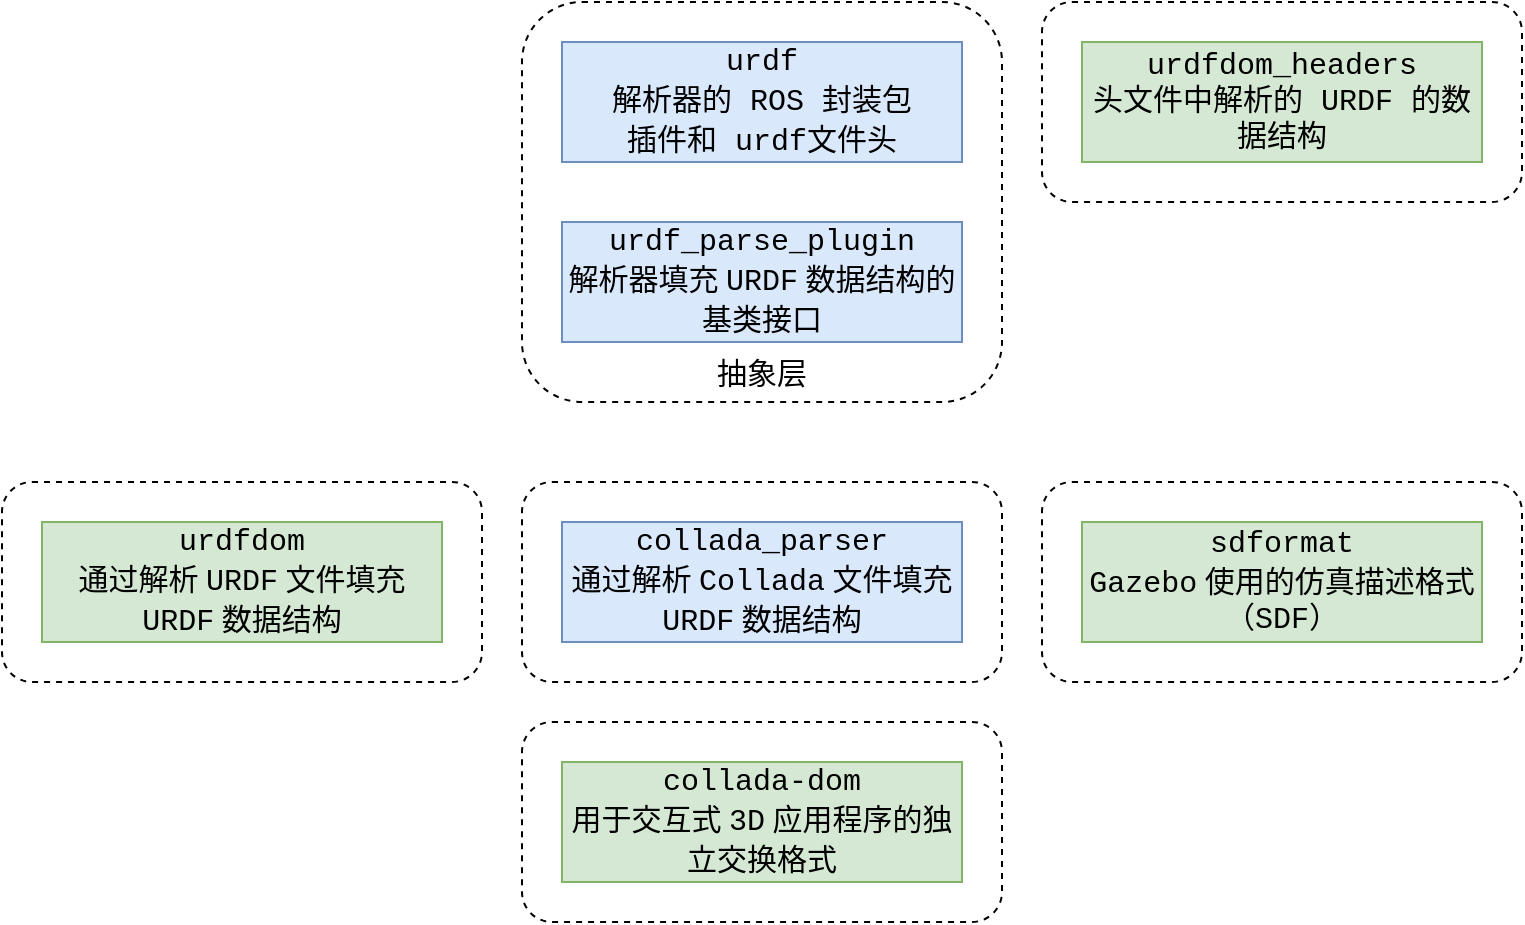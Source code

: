 <mxfile version="26.0.3">
  <diagram name="Page-1" id="VeqiZ1rBR46TBuChe6Sr">
    <mxGraphModel dx="926" dy="1139" grid="1" gridSize="10" guides="1" tooltips="1" connect="1" arrows="1" fold="1" page="1" pageScale="1" pageWidth="827" pageHeight="1169" math="0" shadow="0">
      <root>
        <mxCell id="0" />
        <mxCell id="1" parent="0" />
        <mxCell id="J7E_O0jyxwBRZn3jiCba-1" value="" style="rounded=1;whiteSpace=wrap;html=1;fillColor=none;dashed=1;strokeColor=default;" vertex="1" parent="1">
          <mxGeometry x="300" y="200" width="240" height="200" as="geometry" />
        </mxCell>
        <mxCell id="J7E_O0jyxwBRZn3jiCba-2" value="urdf&lt;div&gt;&lt;font face=&quot;STZhongsong&quot;&gt;解析器的&lt;/font&gt; ROS &lt;font face=&quot;STZhongsong&quot;&gt;封装包&lt;/font&gt;&lt;/div&gt;&lt;div&gt;&lt;font face=&quot;STZhongsong&quot;&gt;插件和&lt;/font&gt; urdf&lt;font face=&quot;STZhongsong&quot;&gt;文件头&lt;/font&gt;&lt;/div&gt;" style="rounded=0;whiteSpace=wrap;html=1;fillColor=#dae8fc;strokeColor=#6c8ebf;fontSize=15;fontFamily=Courier New;" vertex="1" parent="1">
          <mxGeometry x="320" y="220" width="200" height="60" as="geometry" />
        </mxCell>
        <mxCell id="J7E_O0jyxwBRZn3jiCba-3" value="urdf_parse_plugin&lt;div&gt;&lt;font face=&quot;STZhongsong&quot;&gt;解析器填充 &lt;/font&gt;&lt;font face=&quot;Courier New&quot;&gt;URDF&lt;/font&gt;&lt;font face=&quot;STZhongsong&quot;&gt; 数据结构的基类接口&lt;/font&gt;&lt;/div&gt;" style="rounded=0;whiteSpace=wrap;html=1;fillColor=#dae8fc;strokeColor=#6c8ebf;fontSize=15;fontFamily=Courier New;" vertex="1" parent="1">
          <mxGeometry x="320" y="310" width="200" height="60" as="geometry" />
        </mxCell>
        <mxCell id="J7E_O0jyxwBRZn3jiCba-4" value="&lt;font style=&quot;font-size: 15px;&quot; face=&quot;STZhongsong&quot;&gt;抽象层&lt;/font&gt;" style="text;html=1;align=center;verticalAlign=middle;whiteSpace=wrap;rounded=0;" vertex="1" parent="1">
          <mxGeometry x="390" y="370" width="60" height="30" as="geometry" />
        </mxCell>
        <mxCell id="J7E_O0jyxwBRZn3jiCba-5" value="" style="rounded=1;whiteSpace=wrap;html=1;fillColor=none;dashed=1;strokeColor=default;" vertex="1" parent="1">
          <mxGeometry x="300" y="440" width="240" height="100" as="geometry" />
        </mxCell>
        <mxCell id="J7E_O0jyxwBRZn3jiCba-7" value="&lt;div&gt;collada_parser&lt;/div&gt;&lt;div&gt;&lt;font face=&quot;STZhongsong&quot;&gt;通过解析 &lt;/font&gt;&lt;font face=&quot;Courier New&quot;&gt;Collada&lt;/font&gt;&lt;font face=&quot;STZhongsong&quot;&gt; 文件填充 &lt;/font&gt;URDF&lt;font face=&quot;STZhongsong&quot;&gt; 数据结构&lt;/font&gt;&lt;/div&gt;" style="rounded=0;whiteSpace=wrap;html=1;fillColor=#dae8fc;strokeColor=#6c8ebf;fontSize=15;fontFamily=Courier New;" vertex="1" parent="1">
          <mxGeometry x="320" y="460" width="200" height="60" as="geometry" />
        </mxCell>
        <mxCell id="J7E_O0jyxwBRZn3jiCba-9" value="" style="rounded=1;whiteSpace=wrap;html=1;fillColor=none;dashed=1;strokeColor=default;" vertex="1" parent="1">
          <mxGeometry x="40" y="440" width="240" height="100" as="geometry" />
        </mxCell>
        <mxCell id="J7E_O0jyxwBRZn3jiCba-10" value="&lt;div&gt;urdfdom&lt;/div&gt;&lt;div&gt;&lt;font face=&quot;STZhongsong&quot;&gt;通过解析 &lt;/font&gt;URDF&lt;font face=&quot;STZhongsong&quot;&gt;&amp;nbsp;文件填充 &lt;/font&gt;URDF&lt;font face=&quot;STZhongsong&quot;&gt; 数据结构&lt;/font&gt;&lt;/div&gt;" style="rounded=0;whiteSpace=wrap;html=1;fillColor=#d5e8d4;strokeColor=#82b366;fontSize=15;fontFamily=Courier New;" vertex="1" parent="1">
          <mxGeometry x="60" y="460" width="200" height="60" as="geometry" />
        </mxCell>
        <mxCell id="J7E_O0jyxwBRZn3jiCba-11" value="" style="rounded=1;whiteSpace=wrap;html=1;fillColor=none;dashed=1;strokeColor=default;" vertex="1" parent="1">
          <mxGeometry x="300" y="560" width="240" height="100" as="geometry" />
        </mxCell>
        <mxCell id="J7E_O0jyxwBRZn3jiCba-12" value="&lt;div&gt;collada-dom&lt;/div&gt;&lt;div&gt;&lt;font face=&quot;STZhongsong&quot;&gt;用于交互式 &lt;/font&gt;3D&lt;font face=&quot;STZhongsong&quot;&gt; 应用程序的独立交换格式&lt;/font&gt;&lt;/div&gt;" style="rounded=0;whiteSpace=wrap;html=1;fillColor=#d5e8d4;strokeColor=#82b366;fontSize=15;fontFamily=Courier New;" vertex="1" parent="1">
          <mxGeometry x="320" y="580" width="200" height="60" as="geometry" />
        </mxCell>
        <mxCell id="J7E_O0jyxwBRZn3jiCba-14" value="" style="rounded=1;whiteSpace=wrap;html=1;fillColor=none;dashed=1;strokeColor=default;" vertex="1" parent="1">
          <mxGeometry x="560" y="440" width="240" height="100" as="geometry" />
        </mxCell>
        <mxCell id="J7E_O0jyxwBRZn3jiCba-15" value="&lt;div&gt;sdformat&lt;/div&gt;&lt;div&gt;&lt;font face=&quot;Courier New&quot;&gt;Gazebo&lt;/font&gt;&lt;font face=&quot;STZhongsong&quot;&gt; 使用的仿真描述格式&lt;/font&gt;&lt;font face=&quot;Courier New&quot;&gt;（SDF）&lt;/font&gt;&lt;/div&gt;" style="rounded=0;whiteSpace=wrap;html=1;fillColor=#d5e8d4;strokeColor=#82b366;fontSize=15;fontFamily=Courier New;" vertex="1" parent="1">
          <mxGeometry x="580" y="460" width="200" height="60" as="geometry" />
        </mxCell>
        <mxCell id="J7E_O0jyxwBRZn3jiCba-16" value="" style="rounded=1;whiteSpace=wrap;html=1;fillColor=none;dashed=1;strokeColor=default;" vertex="1" parent="1">
          <mxGeometry x="560" y="200" width="240" height="100" as="geometry" />
        </mxCell>
        <mxCell id="J7E_O0jyxwBRZn3jiCba-17" value="&lt;div&gt;&lt;font style=&quot;background-color: transparent; color: light-dark(rgb(0, 0, 0), rgb(255, 255, 255));&quot; face=&quot;Courier New&quot;&gt;urdfdom_headers&lt;/font&gt;&lt;/div&gt;&lt;div&gt;头文件中解析的 &lt;font face=&quot;Courier New&quot;&gt;URDF&lt;/font&gt; 的数据结构&lt;/div&gt;" style="rounded=0;whiteSpace=wrap;html=1;fillColor=#d5e8d4;strokeColor=#82b366;fontSize=15;fontFamily=Courier New;" vertex="1" parent="1">
          <mxGeometry x="580" y="220" width="200" height="60" as="geometry" />
        </mxCell>
      </root>
    </mxGraphModel>
  </diagram>
</mxfile>
